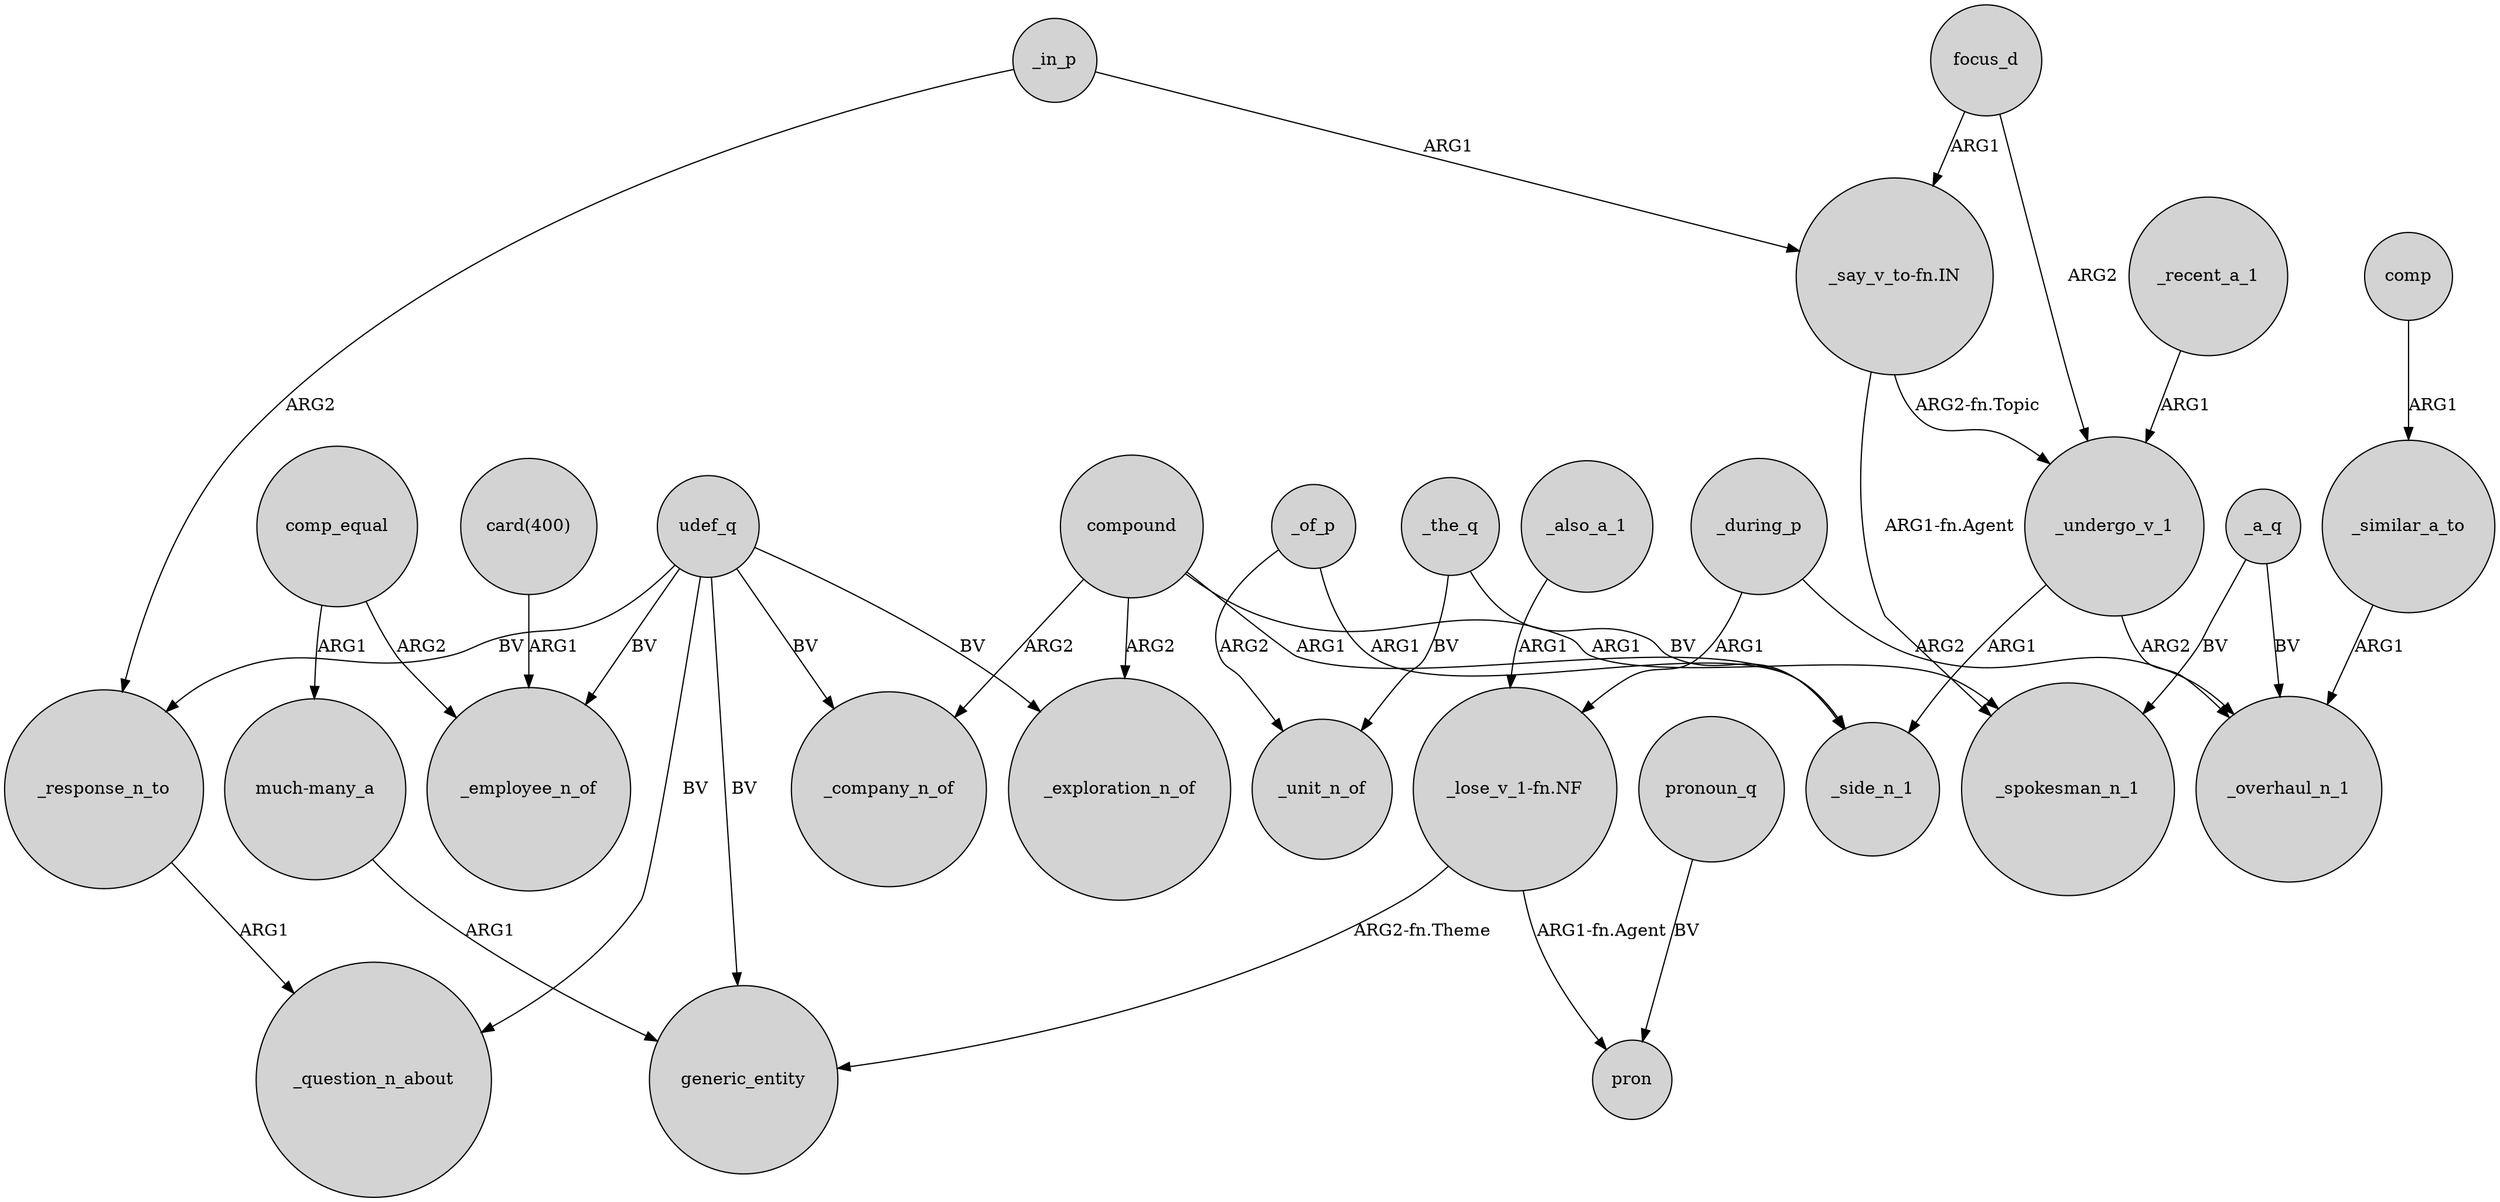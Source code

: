 digraph {
	node [shape=circle style=filled]
	"card(400)" -> _employee_n_of [label=ARG1]
	comp -> _similar_a_to [label=ARG1]
	udef_q -> generic_entity [label=BV]
	_during_p -> "_lose_v_1-fn.NF" [label=ARG1]
	"_say_v_to-fn.IN" -> _undergo_v_1 [label="ARG2-fn.Topic"]
	_recent_a_1 -> _undergo_v_1 [label=ARG1]
	_undergo_v_1 -> _overhaul_n_1 [label=ARG2]
	udef_q -> _employee_n_of [label=BV]
	_in_p -> "_say_v_to-fn.IN" [label=ARG1]
	_undergo_v_1 -> _side_n_1 [label=ARG1]
	"much-many_a" -> generic_entity [label=ARG1]
	_the_q -> _side_n_1 [label=BV]
	"_lose_v_1-fn.NF" -> pron [label="ARG1-fn.Agent"]
	comp_equal -> _employee_n_of [label=ARG2]
	_of_p -> _unit_n_of [label=ARG2]
	comp_equal -> "much-many_a" [label=ARG1]
	udef_q -> _question_n_about [label=BV]
	compound -> _company_n_of [label=ARG2]
	compound -> _exploration_n_of [label=ARG2]
	_during_p -> _overhaul_n_1 [label=ARG2]
	"_say_v_to-fn.IN" -> _spokesman_n_1 [label="ARG1-fn.Agent"]
	_response_n_to -> _question_n_about [label=ARG1]
	pronoun_q -> pron [label=BV]
	_in_p -> _response_n_to [label=ARG2]
	_also_a_1 -> "_lose_v_1-fn.NF" [label=ARG1]
	compound -> _spokesman_n_1 [label=ARG1]
	_a_q -> _overhaul_n_1 [label=BV]
	_similar_a_to -> _overhaul_n_1 [label=ARG1]
	"_lose_v_1-fn.NF" -> generic_entity [label="ARG2-fn.Theme"]
	udef_q -> _exploration_n_of [label=BV]
	_of_p -> _side_n_1 [label=ARG1]
	_a_q -> _spokesman_n_1 [label=BV]
	focus_d -> _undergo_v_1 [label=ARG2]
	udef_q -> _company_n_of [label=BV]
	_the_q -> _unit_n_of [label=BV]
	compound -> _side_n_1 [label=ARG1]
	udef_q -> _response_n_to [label=BV]
	focus_d -> "_say_v_to-fn.IN" [label=ARG1]
}
